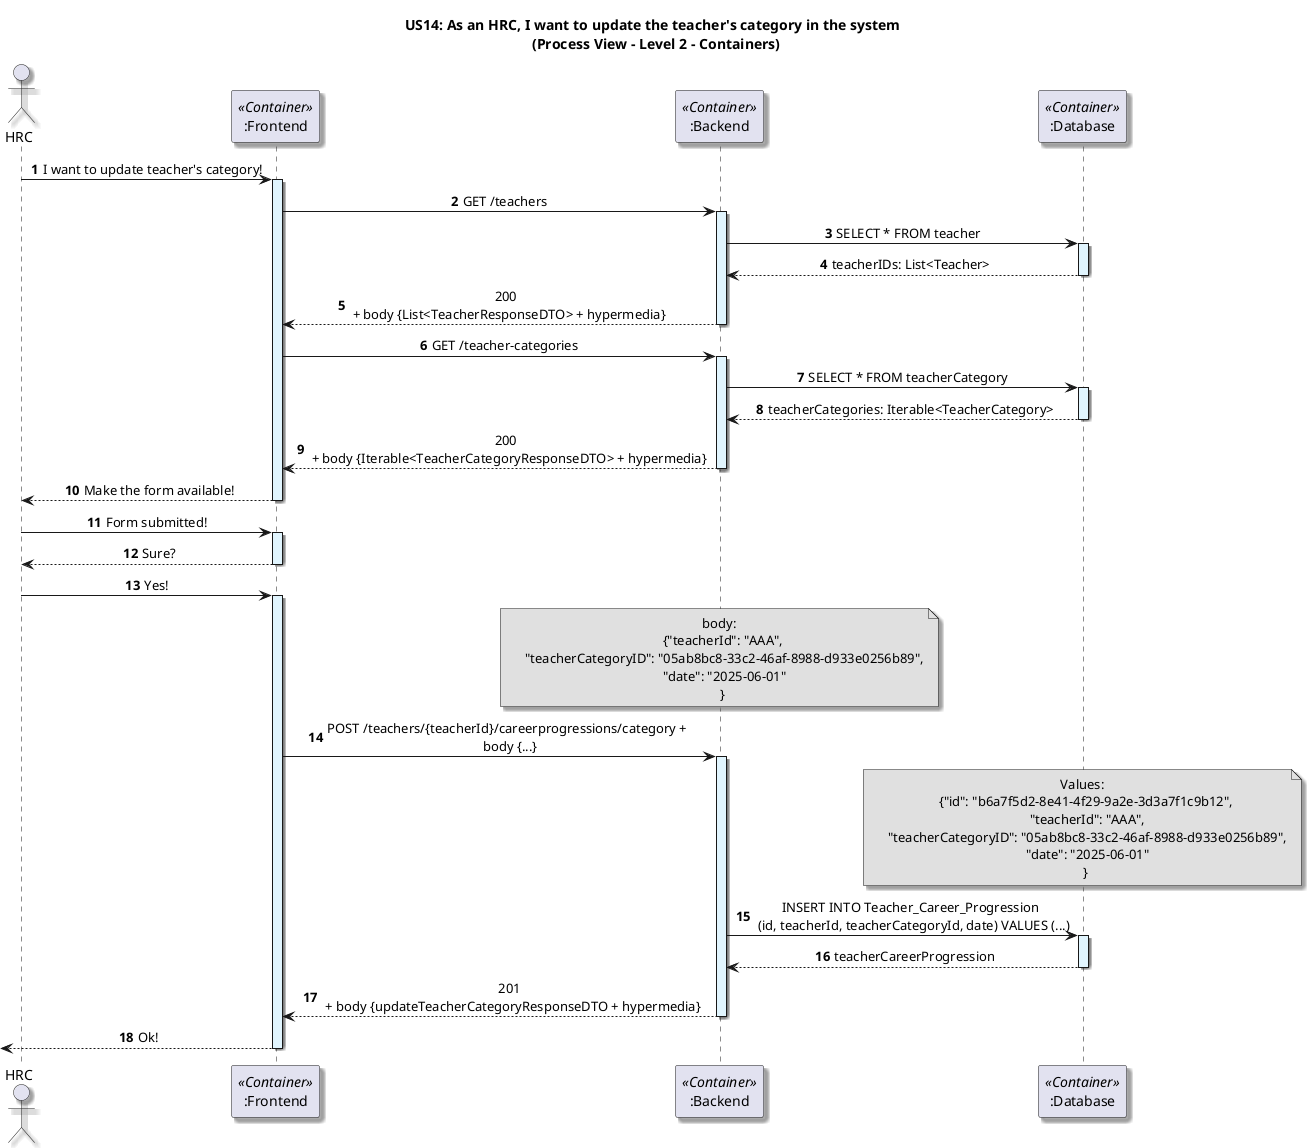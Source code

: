 @startuml

title US14: As an HRC, I want to update the teacher's category in the system \n (Process View - Level 2 - Containers)

skinparam componentStyle component
skinparam defaultTextAlignment center
skinparam shadowing true

autonumber

actor HRC as admin
participant ":Frontend" as frontend <<Container>>
participant ":Backend" as backend <<Container>>
participant ":Database" as db <<Container>>


admin -> frontend: I want to update teacher's category!
activate frontend #E1F5FE

frontend -> backend: GET /teachers
activate backend #E1F5FE

backend -> db: SELECT * FROM teacher
activate db #E1F5FE
db --> backend: teacherIDs: List<Teacher>
deactivate db

backend --> frontend: 200 \n + body {List<TeacherResponseDTO> + hypermedia}
deactivate backend

frontend -> backend: GET /teacher-categories
activate backend #E1F5FE
backend -> db: SELECT * FROM teacherCategory
activate db #E1F5FE
db --> backend: teacherCategories: Iterable<TeacherCategory>
deactivate db
backend --> frontend: 200 \n + body {Iterable<TeacherCategoryResponseDTO> + hypermedia}
deactivate backend

frontend --> admin: Make the form available!
deactivate frontend

admin -> frontend: Form submitted!
activate frontend #E1F5FE

frontend --> admin: Sure?
deactivate frontend

admin -> frontend: Yes!
activate frontend #E1F5FE

note over backend #E0E0E0
  body:
    {"teacherId": "AAA",
     "teacherCategoryID": "05ab8bc8-33c2-46af-8988-d933e0256b89",
     "date": "2025-06-01"
    }
end note

frontend -> backend: POST /teachers/{teacherId}/careerprogressions/category + \n body {...}
activate backend #E1F5FE

note over db #E0E0E0
  Values:
    {"id": "b6a7f5d2-8e41-4f29-9a2e-3d3a7f1c9b12",
     "teacherId": "AAA",
     "teacherCategoryID": "05ab8bc8-33c2-46af-8988-d933e0256b89",
     "date": "2025-06-01"
    }
end note

backend -> db: INSERT INTO Teacher_Career_Progression \n (id, teacherId, teacherCategoryId, date) VALUES (...)
activate db #E1F5FE

db --> backend: teacherCareerProgression
deactivate db

backend --> frontend: 201 \n + body {updateTeacherCategoryResponseDTO + hypermedia}
deactivate backend

<-- frontend : Ok!
deactivate frontend

@enduml